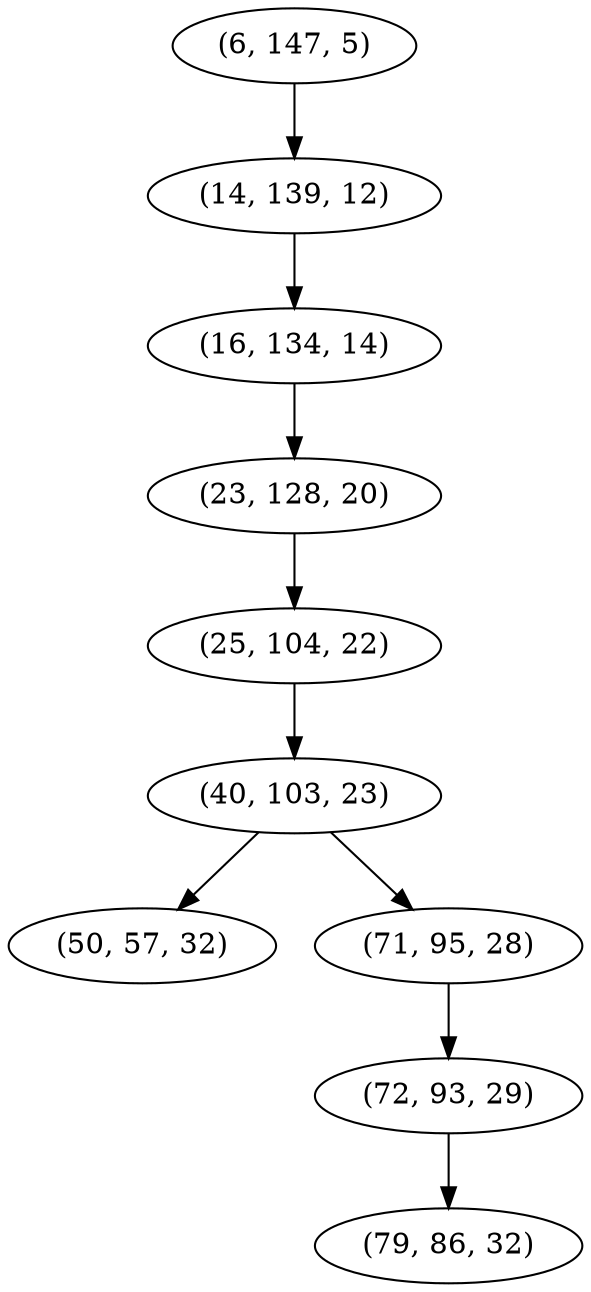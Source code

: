 digraph tree {
    "(6, 147, 5)";
    "(14, 139, 12)";
    "(16, 134, 14)";
    "(23, 128, 20)";
    "(25, 104, 22)";
    "(40, 103, 23)";
    "(50, 57, 32)";
    "(71, 95, 28)";
    "(72, 93, 29)";
    "(79, 86, 32)";
    "(6, 147, 5)" -> "(14, 139, 12)";
    "(14, 139, 12)" -> "(16, 134, 14)";
    "(16, 134, 14)" -> "(23, 128, 20)";
    "(23, 128, 20)" -> "(25, 104, 22)";
    "(25, 104, 22)" -> "(40, 103, 23)";
    "(40, 103, 23)" -> "(50, 57, 32)";
    "(40, 103, 23)" -> "(71, 95, 28)";
    "(71, 95, 28)" -> "(72, 93, 29)";
    "(72, 93, 29)" -> "(79, 86, 32)";
}
